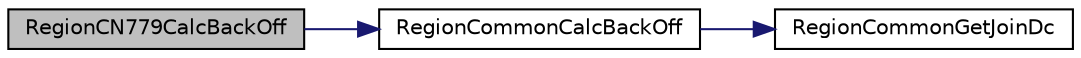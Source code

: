 digraph "RegionCN779CalcBackOff"
{
  edge [fontname="Helvetica",fontsize="10",labelfontname="Helvetica",labelfontsize="10"];
  node [fontname="Helvetica",fontsize="10",shape=record];
  rankdir="LR";
  Node18 [label="RegionCN779CalcBackOff",height=0.2,width=0.4,color="black", fillcolor="grey75", style="filled", fontcolor="black"];
  Node18 -> Node19 [color="midnightblue",fontsize="10",style="solid",fontname="Helvetica"];
  Node19 [label="RegionCommonCalcBackOff",height=0.2,width=0.4,color="black", fillcolor="white", style="filled",URL="$group___r_e_g_i_o_n_c_o_m_m_o_n.html#gae2b1dfba27c79f605048f2d9869dc57d",tooltip="Calculates the duty cycle for the current band. "];
  Node19 -> Node20 [color="midnightblue",fontsize="10",style="solid",fontname="Helvetica"];
  Node20 [label="RegionCommonGetJoinDc",height=0.2,width=0.4,color="black", fillcolor="white", style="filled",URL="$group___r_e_g_i_o_n_c_o_m_m_o_n.html#ga672466fcf1aedaaf075cdabf49bc0c28",tooltip="Calculates the join duty cycle. This is a generic function and valid for all regions. "];
}
